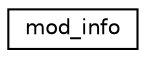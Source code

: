 digraph "Graphical Class Hierarchy"
{
  edge [fontname="Helvetica",fontsize="10",labelfontname="Helvetica",labelfontsize="10"];
  node [fontname="Helvetica",fontsize="10",shape=record];
  rankdir="LR";
  Node1 [label="mod_info",height=0.2,width=0.4,color="black", fillcolor="white", style="filled",URL="$structmod__info.html"];
}
